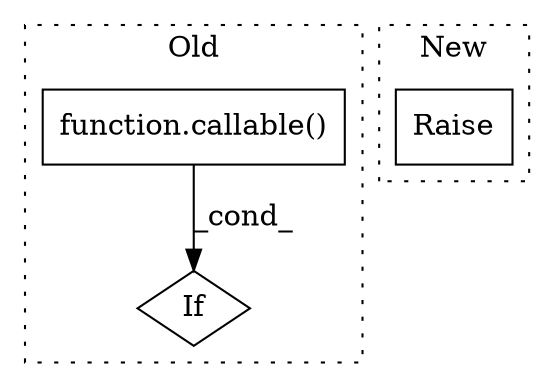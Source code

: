 digraph G {
subgraph cluster0 {
1 [label="function.callable()" a="75" s="6218,6233" l="9,1" shape="box"];
3 [label="If" a="96" s="6218" l="0" shape="diamond"];
label = "Old";
style="dotted";
}
subgraph cluster1 {
2 [label="Raise" a="91" s="9527" l="6" shape="box"];
label = "New";
style="dotted";
}
1 -> 3 [label="_cond_"];
}